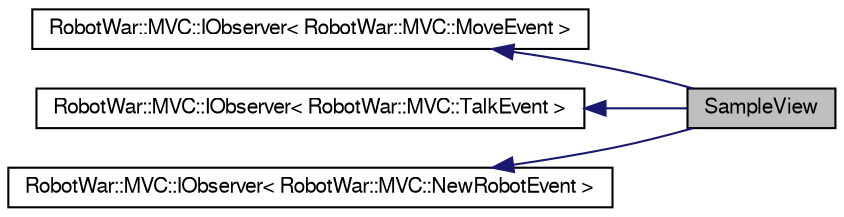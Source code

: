 digraph G
{
  edge [fontname="FreeSans",fontsize="10",labelfontname="FreeSans",labelfontsize="10"];
  node [fontname="FreeSans",fontsize="10",shape=record];
  rankdir=LR;
  Node1 [label="SampleView",height=0.2,width=0.4,color="black", fillcolor="grey75", style="filled" fontcolor="black"];
  Node2 -> Node1 [dir=back,color="midnightblue",fontsize="10",style="solid",fontname="FreeSans"];
  Node2 [label="RobotWar::MVC::IObserver\< RobotWar::MVC::MoveEvent \>",height=0.2,width=0.4,color="black", fillcolor="white", style="filled",URL="$class_robot_war_1_1_m_v_c_1_1_i_observer.html"];
  Node3 -> Node1 [dir=back,color="midnightblue",fontsize="10",style="solid",fontname="FreeSans"];
  Node3 [label="RobotWar::MVC::IObserver\< RobotWar::MVC::TalkEvent \>",height=0.2,width=0.4,color="black", fillcolor="white", style="filled",URL="$class_robot_war_1_1_m_v_c_1_1_i_observer.html"];
  Node4 -> Node1 [dir=back,color="midnightblue",fontsize="10",style="solid",fontname="FreeSans"];
  Node4 [label="RobotWar::MVC::IObserver\< RobotWar::MVC::NewRobotEvent \>",height=0.2,width=0.4,color="black", fillcolor="white", style="filled",URL="$class_robot_war_1_1_m_v_c_1_1_i_observer.html"];
}
